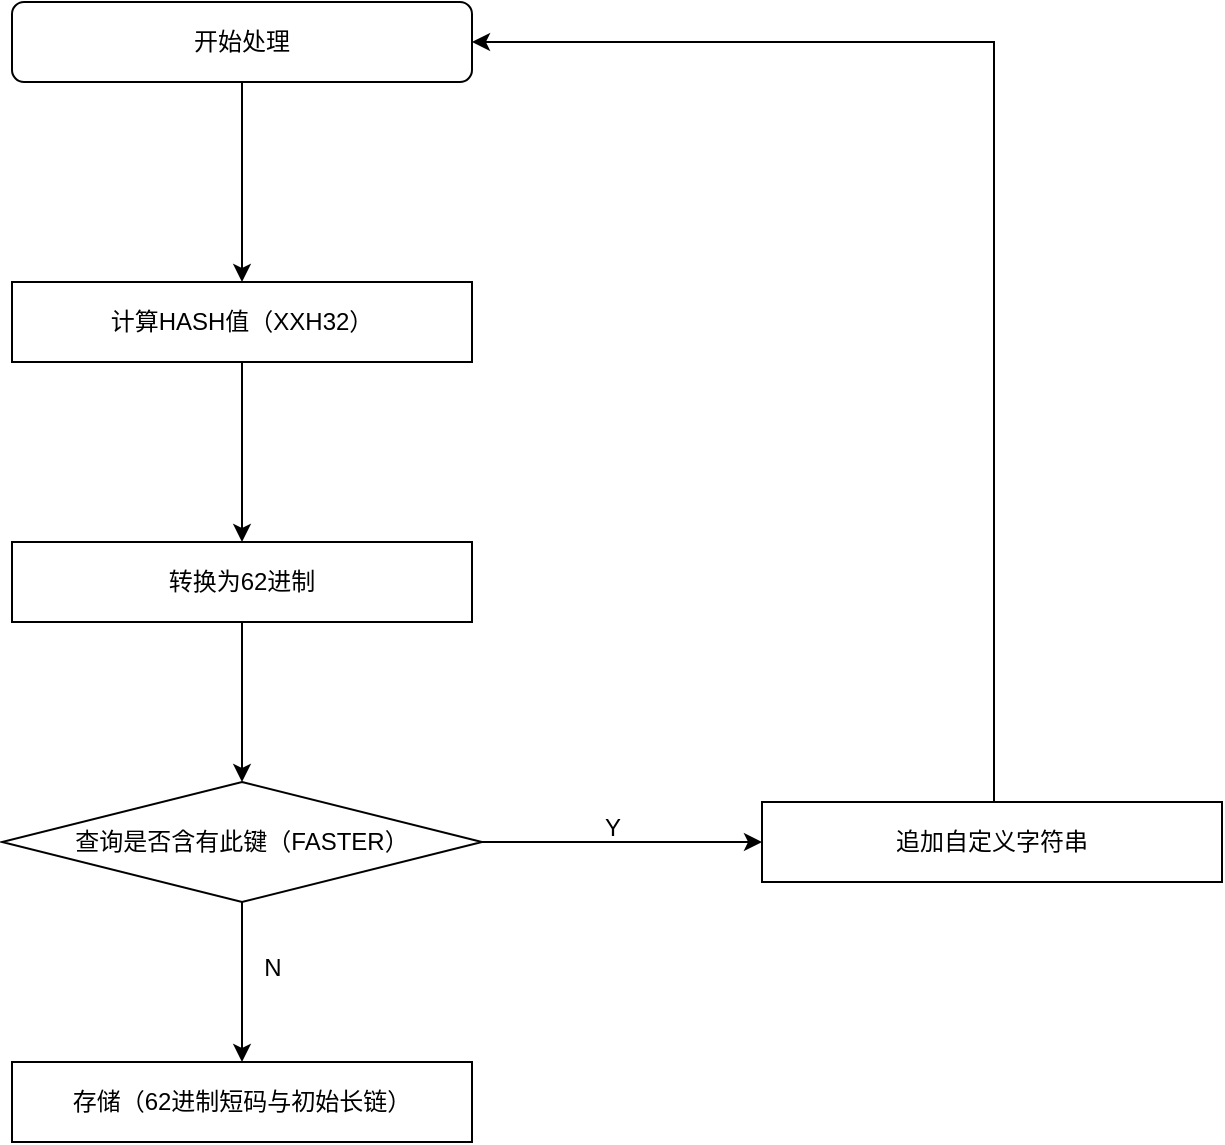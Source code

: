 <mxfile version="21.2.4" type="device">
  <diagram id="6a731a19-8d31-9384-78a2-239565b7b9f0" name="Page-1">
    <mxGraphModel dx="1434" dy="756" grid="1" gridSize="10" guides="1" tooltips="1" connect="1" arrows="1" fold="1" page="1" pageScale="1" pageWidth="1169" pageHeight="827" background="none" math="0" shadow="0">
      <root>
        <mxCell id="0" />
        <mxCell id="1" parent="0" />
        <mxCell id="JDasLL7qzu_PNTP1bfIw-13" style="edgeStyle=orthogonalEdgeStyle;rounded=0;orthogonalLoop=1;jettySize=auto;html=1;entryX=0.5;entryY=0;entryDx=0;entryDy=0;" edge="1" parent="1" source="JDasLL7qzu_PNTP1bfIw-1" target="JDasLL7qzu_PNTP1bfIw-14">
          <mxGeometry relative="1" as="geometry">
            <mxPoint x="494" y="290" as="targetPoint" />
          </mxGeometry>
        </mxCell>
        <mxCell id="JDasLL7qzu_PNTP1bfIw-1" value="开始处理" style="rounded=1;whiteSpace=wrap;html=1;" vertex="1" parent="1">
          <mxGeometry x="349" y="130" width="230" height="40" as="geometry" />
        </mxCell>
        <mxCell id="JDasLL7qzu_PNTP1bfIw-18" value="" style="edgeStyle=orthogonalEdgeStyle;rounded=0;orthogonalLoop=1;jettySize=auto;html=1;" edge="1" parent="1" source="JDasLL7qzu_PNTP1bfIw-14" target="JDasLL7qzu_PNTP1bfIw-17">
          <mxGeometry relative="1" as="geometry" />
        </mxCell>
        <mxCell id="JDasLL7qzu_PNTP1bfIw-14" value="计算HASH值（XXH32）" style="rounded=0;whiteSpace=wrap;html=1;" vertex="1" parent="1">
          <mxGeometry x="349" y="270" width="230" height="40" as="geometry" />
        </mxCell>
        <mxCell id="JDasLL7qzu_PNTP1bfIw-20" value="" style="edgeStyle=orthogonalEdgeStyle;rounded=0;orthogonalLoop=1;jettySize=auto;html=1;" edge="1" parent="1" source="JDasLL7qzu_PNTP1bfIw-17">
          <mxGeometry relative="1" as="geometry">
            <mxPoint x="464" y="520" as="targetPoint" />
          </mxGeometry>
        </mxCell>
        <mxCell id="JDasLL7qzu_PNTP1bfIw-17" value="转换为62进制" style="rounded=0;whiteSpace=wrap;html=1;" vertex="1" parent="1">
          <mxGeometry x="349" y="400" width="230" height="40" as="geometry" />
        </mxCell>
        <mxCell id="JDasLL7qzu_PNTP1bfIw-34" value="" style="edgeStyle=orthogonalEdgeStyle;rounded=0;orthogonalLoop=1;jettySize=auto;html=1;" edge="1" parent="1" source="JDasLL7qzu_PNTP1bfIw-25" target="JDasLL7qzu_PNTP1bfIw-33">
          <mxGeometry relative="1" as="geometry" />
        </mxCell>
        <mxCell id="JDasLL7qzu_PNTP1bfIw-40" value="" style="edgeStyle=orthogonalEdgeStyle;rounded=0;orthogonalLoop=1;jettySize=auto;html=1;" edge="1" parent="1" source="JDasLL7qzu_PNTP1bfIw-25" target="JDasLL7qzu_PNTP1bfIw-39">
          <mxGeometry relative="1" as="geometry" />
        </mxCell>
        <mxCell id="JDasLL7qzu_PNTP1bfIw-25" value="查询是否含有此键（FASTER）" style="rhombus;whiteSpace=wrap;html=1;" vertex="1" parent="1">
          <mxGeometry x="344" y="520" width="240" height="60" as="geometry" />
        </mxCell>
        <mxCell id="JDasLL7qzu_PNTP1bfIw-33" value="存储（62进制短码与初始长链）" style="whiteSpace=wrap;html=1;" vertex="1" parent="1">
          <mxGeometry x="349" y="660" width="230" height="40" as="geometry" />
        </mxCell>
        <mxCell id="JDasLL7qzu_PNTP1bfIw-35" value="N" style="text;html=1;align=center;verticalAlign=middle;resizable=0;points=[];autosize=1;strokeColor=none;fillColor=none;" vertex="1" parent="1">
          <mxGeometry x="464" y="598" width="30" height="30" as="geometry" />
        </mxCell>
        <mxCell id="JDasLL7qzu_PNTP1bfIw-44" style="edgeStyle=orthogonalEdgeStyle;rounded=0;orthogonalLoop=1;jettySize=auto;html=1;entryX=1;entryY=0.5;entryDx=0;entryDy=0;" edge="1" parent="1" source="JDasLL7qzu_PNTP1bfIw-39" target="JDasLL7qzu_PNTP1bfIw-1">
          <mxGeometry relative="1" as="geometry">
            <mxPoint x="839" y="170" as="targetPoint" />
            <Array as="points">
              <mxPoint x="840" y="150" />
            </Array>
          </mxGeometry>
        </mxCell>
        <mxCell id="JDasLL7qzu_PNTP1bfIw-39" value="追加自定义字符串" style="whiteSpace=wrap;html=1;" vertex="1" parent="1">
          <mxGeometry x="724" y="530" width="230" height="40" as="geometry" />
        </mxCell>
        <mxCell id="JDasLL7qzu_PNTP1bfIw-42" value="Y" style="text;html=1;align=center;verticalAlign=middle;resizable=0;points=[];autosize=1;strokeColor=none;fillColor=none;" vertex="1" parent="1">
          <mxGeometry x="634" y="528" width="30" height="30" as="geometry" />
        </mxCell>
      </root>
    </mxGraphModel>
  </diagram>
</mxfile>
